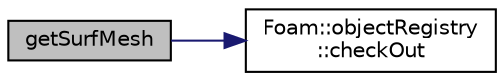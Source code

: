 digraph "getSurfMesh"
{
  bgcolor="transparent";
  edge [fontname="Helvetica",fontsize="10",labelfontname="Helvetica",labelfontsize="10"];
  node [fontname="Helvetica",fontsize="10",shape=record];
  rankdir="LR";
  Node1 [label="getSurfMesh",height=0.2,width=0.4,color="black", fillcolor="grey75", style="filled" fontcolor="black"];
  Node1 -> Node2 [color="midnightblue",fontsize="10",style="solid",fontname="Helvetica"];
  Node2 [label="Foam::objectRegistry\l::checkOut",height=0.2,width=0.4,color="black",URL="$classFoam_1_1objectRegistry.html#a6cdf55927b94e84e8d67de4cbac43dde",tooltip="Remove a regIOobject from registry and free memory if the object is ownedByRegistry. A nullptr is ignored. "];
}

